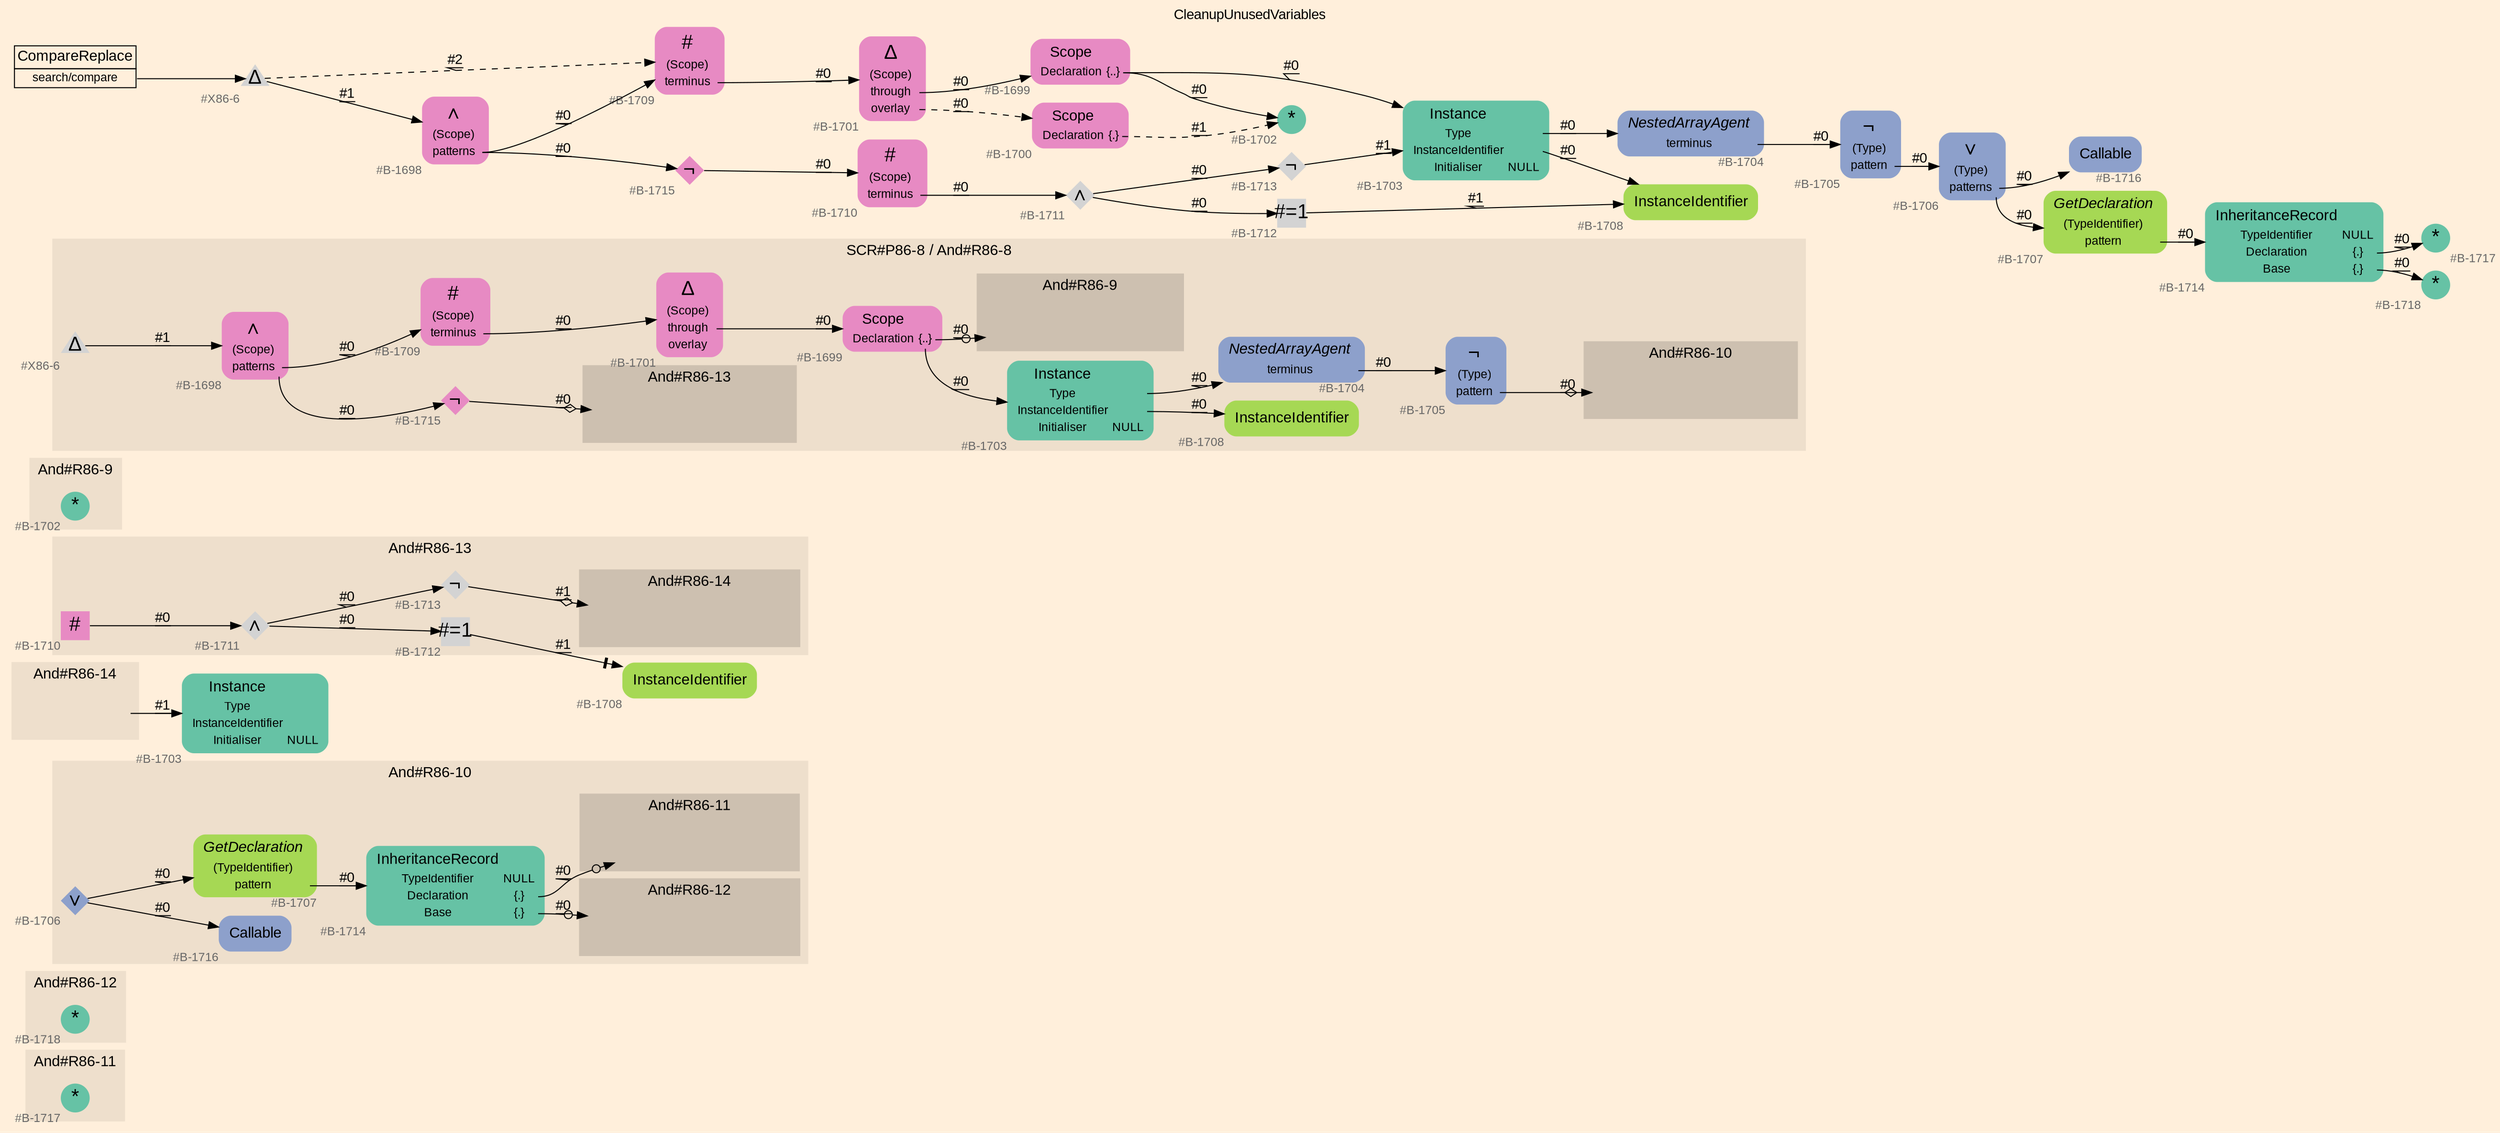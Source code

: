 digraph "CleanupUnusedVariables" {
label = "CleanupUnusedVariables"
labelloc = t
graph [
    rankdir = "LR"
    ranksep = 0.3
    bgcolor = antiquewhite1
    color = black
    fontcolor = black
    fontname = "Arial"
];
node [
    fontname = "Arial"
];
edge [
    fontname = "Arial"
];

// -------------------- figure And#R86-11 --------------------
// -------- region And#R86-11 ----------
subgraph "clusterAnd#R86-11" {
    label = "And#R86-11"
    style = "filled"
    color = antiquewhite2
    fontsize = "15"
    // -------- block And#R86-11/#B-1717 ----------
    "And#R86-11/#B-1717" [
        fillcolor = "/set28/1"
        xlabel = "#B-1717"
        fontsize = "12"
        fontcolor = grey40
        shape = "circle"
        label = <<FONT COLOR="black" POINT-SIZE="20">*</FONT>>
        style = "filled"
        penwidth = 0.0
        fixedsize = true
        width = 0.4
        height = 0.4
    ];
    
}


// -------------------- figure And#R86-12 --------------------
// -------- region And#R86-12 ----------
subgraph "clusterAnd#R86-12" {
    label = "And#R86-12"
    style = "filled"
    color = antiquewhite2
    fontsize = "15"
    // -------- block And#R86-12/#B-1718 ----------
    "And#R86-12/#B-1718" [
        fillcolor = "/set28/1"
        xlabel = "#B-1718"
        fontsize = "12"
        fontcolor = grey40
        shape = "circle"
        label = <<FONT COLOR="black" POINT-SIZE="20">*</FONT>>
        style = "filled"
        penwidth = 0.0
        fixedsize = true
        width = 0.4
        height = 0.4
    ];
    
}


// -------------------- figure And#R86-10 --------------------
// -------- region And#R86-10 ----------
subgraph "clusterAnd#R86-10" {
    label = "And#R86-10"
    style = "filled"
    color = antiquewhite2
    fontsize = "15"
    // -------- block And#R86-10/#B-1716 ----------
    "And#R86-10/#B-1716" [
        fillcolor = "/set28/3"
        xlabel = "#B-1716"
        fontsize = "12"
        fontcolor = grey40
        shape = "plaintext"
        label = <<TABLE BORDER="0" CELLBORDER="0" CELLSPACING="0">
         <TR><TD><FONT COLOR="black" POINT-SIZE="15">Callable</FONT></TD></TR>
        </TABLE>>
        style = "rounded,filled"
    ];
    
    // -------- block And#R86-10/#B-1706 ----------
    "And#R86-10/#B-1706" [
        fillcolor = "/set28/3"
        xlabel = "#B-1706"
        fontsize = "12"
        fontcolor = grey40
        shape = "diamond"
        label = <<FONT COLOR="black" POINT-SIZE="20">∨</FONT>>
        style = "filled"
        penwidth = 0.0
        fixedsize = true
        width = 0.4
        height = 0.4
    ];
    
    // -------- block And#R86-10/#B-1707 ----------
    "And#R86-10/#B-1707" [
        fillcolor = "/set28/5"
        xlabel = "#B-1707"
        fontsize = "12"
        fontcolor = grey40
        shape = "plaintext"
        label = <<TABLE BORDER="0" CELLBORDER="0" CELLSPACING="0">
         <TR><TD><FONT COLOR="black" POINT-SIZE="15"><I>GetDeclaration</I></FONT></TD></TR>
         <TR><TD><FONT COLOR="black" POINT-SIZE="12">(TypeIdentifier)</FONT></TD><TD PORT="port0"></TD></TR>
         <TR><TD><FONT COLOR="black" POINT-SIZE="12">pattern</FONT></TD><TD PORT="port1"></TD></TR>
        </TABLE>>
        style = "rounded,filled"
    ];
    
    // -------- block And#R86-10/#B-1714 ----------
    "And#R86-10/#B-1714" [
        fillcolor = "/set28/1"
        xlabel = "#B-1714"
        fontsize = "12"
        fontcolor = grey40
        shape = "plaintext"
        label = <<TABLE BORDER="0" CELLBORDER="0" CELLSPACING="0">
         <TR><TD><FONT COLOR="black" POINT-SIZE="15">InheritanceRecord</FONT></TD></TR>
         <TR><TD><FONT COLOR="black" POINT-SIZE="12">TypeIdentifier</FONT></TD><TD PORT="port0"><FONT COLOR="black" POINT-SIZE="12">NULL</FONT></TD></TR>
         <TR><TD><FONT COLOR="black" POINT-SIZE="12">Declaration</FONT></TD><TD PORT="port1"><FONT COLOR="black" POINT-SIZE="12">{.}</FONT></TD></TR>
         <TR><TD><FONT COLOR="black" POINT-SIZE="12">Base</FONT></TD><TD PORT="port2"><FONT COLOR="black" POINT-SIZE="12">{.}</FONT></TD></TR>
        </TABLE>>
        style = "rounded,filled"
    ];
    
    // -------- region And#R86-10/And#R86-11 ----------
    subgraph "clusterAnd#R86-10/And#R86-11" {
        label = "And#R86-11"
        style = "filled"
        color = antiquewhite3
        fontsize = "15"
        // -------- block And#R86-10/And#R86-11/#B-1717 ----------
        "And#R86-10/And#R86-11/#B-1717" [
            fillcolor = "/set28/1"
            xlabel = "#B-1717"
            fontsize = "12"
            fontcolor = grey40
            shape = "none"
            style = "invisible"
        ];
        
    }
    
    // -------- region And#R86-10/And#R86-12 ----------
    subgraph "clusterAnd#R86-10/And#R86-12" {
        label = "And#R86-12"
        style = "filled"
        color = antiquewhite3
        fontsize = "15"
        // -------- block And#R86-10/And#R86-12/#B-1718 ----------
        "And#R86-10/And#R86-12/#B-1718" [
            fillcolor = "/set28/1"
            xlabel = "#B-1718"
            fontsize = "12"
            fontcolor = grey40
            shape = "none"
            style = "invisible"
        ];
        
    }
    
}

"And#R86-10/#B-1706" -> "And#R86-10/#B-1716" [
    label = "#0"
    decorate = true
    color = black
    fontcolor = black
];

"And#R86-10/#B-1706" -> "And#R86-10/#B-1707" [
    label = "#0"
    decorate = true
    color = black
    fontcolor = black
];

"And#R86-10/#B-1707":port1 -> "And#R86-10/#B-1714" [
    label = "#0"
    decorate = true
    color = black
    fontcolor = black
];

"And#R86-10/#B-1714":port1 -> "And#R86-10/And#R86-11/#B-1717" [
    arrowhead="normalnoneodot"
    label = "#0"
    decorate = true
    color = black
    fontcolor = black
];

"And#R86-10/#B-1714":port2 -> "And#R86-10/And#R86-12/#B-1718" [
    arrowhead="normalnoneodot"
    label = "#0"
    decorate = true
    color = black
    fontcolor = black
];


// -------------------- figure And#R86-14 --------------------
// -------- region And#R86-14 ----------
subgraph "clusterAnd#R86-14" {
    label = "And#R86-14"
    style = "filled"
    color = antiquewhite2
    fontsize = "15"
    // -------- block And#R86-14/IRIP ----------
    "And#R86-14/IRIP" [
        fontsize = "12"
        fontcolor = grey40
        shape = "none"
        style = "invisible"
    ];
    
}

// -------- block And#R86-14/#B-1703 ----------
"And#R86-14/#B-1703" [
    fillcolor = "/set28/1"
    xlabel = "#B-1703"
    fontsize = "12"
    fontcolor = grey40
    shape = "plaintext"
    label = <<TABLE BORDER="0" CELLBORDER="0" CELLSPACING="0">
     <TR><TD><FONT COLOR="black" POINT-SIZE="15">Instance</FONT></TD></TR>
     <TR><TD><FONT COLOR="black" POINT-SIZE="12">Type</FONT></TD><TD PORT="port0"></TD></TR>
     <TR><TD><FONT COLOR="black" POINT-SIZE="12">InstanceIdentifier</FONT></TD><TD PORT="port1"></TD></TR>
     <TR><TD><FONT COLOR="black" POINT-SIZE="12">Initialiser</FONT></TD><TD PORT="port2"><FONT COLOR="black" POINT-SIZE="12">NULL</FONT></TD></TR>
    </TABLE>>
    style = "rounded,filled"
];

"And#R86-14/IRIP" -> "And#R86-14/#B-1703" [
    label = "#1"
    decorate = true
    color = black
    fontcolor = black
];


// -------------------- figure And#R86-13 --------------------
// -------- region And#R86-13 ----------
subgraph "clusterAnd#R86-13" {
    label = "And#R86-13"
    style = "filled"
    color = antiquewhite2
    fontsize = "15"
    // -------- block And#R86-13/#B-1712 ----------
    "And#R86-13/#B-1712" [
        xlabel = "#B-1712"
        fontsize = "12"
        fontcolor = grey40
        shape = "square"
        label = <<FONT COLOR="black" POINT-SIZE="20">#=1</FONT>>
        style = "filled"
        penwidth = 0.0
        fixedsize = true
        width = 0.4
        height = 0.4
    ];
    
    // -------- block And#R86-13/#B-1711 ----------
    "And#R86-13/#B-1711" [
        xlabel = "#B-1711"
        fontsize = "12"
        fontcolor = grey40
        shape = "diamond"
        label = <<FONT COLOR="black" POINT-SIZE="20">∧</FONT>>
        style = "filled"
        penwidth = 0.0
        fixedsize = true
        width = 0.4
        height = 0.4
    ];
    
    // -------- block And#R86-13/#B-1713 ----------
    "And#R86-13/#B-1713" [
        xlabel = "#B-1713"
        fontsize = "12"
        fontcolor = grey40
        shape = "diamond"
        label = <<FONT COLOR="black" POINT-SIZE="20">¬</FONT>>
        style = "filled"
        penwidth = 0.0
        fixedsize = true
        width = 0.4
        height = 0.4
    ];
    
    // -------- block And#R86-13/#B-1710 ----------
    "And#R86-13/#B-1710" [
        fillcolor = "/set28/4"
        xlabel = "#B-1710"
        fontsize = "12"
        fontcolor = grey40
        shape = "square"
        label = <<FONT COLOR="black" POINT-SIZE="20">#</FONT>>
        style = "filled"
        penwidth = 0.0
        fixedsize = true
        width = 0.4
        height = 0.4
    ];
    
    // -------- region And#R86-13/And#R86-14 ----------
    subgraph "clusterAnd#R86-13/And#R86-14" {
        label = "And#R86-14"
        style = "filled"
        color = antiquewhite3
        fontsize = "15"
        // -------- block And#R86-13/And#R86-14/#B-1703 ----------
        "And#R86-13/And#R86-14/#B-1703" [
            fillcolor = "/set28/1"
            xlabel = "#B-1703"
            fontsize = "12"
            fontcolor = grey40
            shape = "none"
            style = "invisible"
        ];
        
    }
    
}

// -------- block And#R86-13/#B-1708 ----------
"And#R86-13/#B-1708" [
    fillcolor = "/set28/5"
    xlabel = "#B-1708"
    fontsize = "12"
    fontcolor = grey40
    shape = "plaintext"
    label = <<TABLE BORDER="0" CELLBORDER="0" CELLSPACING="0">
     <TR><TD><FONT COLOR="black" POINT-SIZE="15">InstanceIdentifier</FONT></TD></TR>
    </TABLE>>
    style = "rounded,filled"
];

"And#R86-13/#B-1712" -> "And#R86-13/#B-1708" [
    arrowhead="normalnonetee"
    label = "#1"
    decorate = true
    color = black
    fontcolor = black
];

"And#R86-13/#B-1711" -> "And#R86-13/#B-1712" [
    label = "#0"
    decorate = true
    color = black
    fontcolor = black
];

"And#R86-13/#B-1711" -> "And#R86-13/#B-1713" [
    label = "#0"
    decorate = true
    color = black
    fontcolor = black
];

"And#R86-13/#B-1713" -> "And#R86-13/And#R86-14/#B-1703" [
    arrowhead="normalnoneodiamond"
    label = "#1"
    decorate = true
    color = black
    fontcolor = black
];

"And#R86-13/#B-1710" -> "And#R86-13/#B-1711" [
    label = "#0"
    decorate = true
    color = black
    fontcolor = black
];


// -------------------- figure And#R86-9 --------------------
// -------- region And#R86-9 ----------
subgraph "clusterAnd#R86-9" {
    label = "And#R86-9"
    style = "filled"
    color = antiquewhite2
    fontsize = "15"
    // -------- block And#R86-9/#B-1702 ----------
    "And#R86-9/#B-1702" [
        fillcolor = "/set28/1"
        xlabel = "#B-1702"
        fontsize = "12"
        fontcolor = grey40
        shape = "circle"
        label = <<FONT COLOR="black" POINT-SIZE="20">*</FONT>>
        style = "filled"
        penwidth = 0.0
        fixedsize = true
        width = 0.4
        height = 0.4
    ];
    
}


// -------------------- figure And#R86-8 --------------------
// -------- region And#R86-8 ----------
subgraph "clusterAnd#R86-8" {
    label = "SCR#P86-8 / And#R86-8"
    style = "filled"
    color = antiquewhite2
    fontsize = "15"
    // -------- block And#R86-8/#B-1699 ----------
    "And#R86-8/#B-1699" [
        fillcolor = "/set28/4"
        xlabel = "#B-1699"
        fontsize = "12"
        fontcolor = grey40
        shape = "plaintext"
        label = <<TABLE BORDER="0" CELLBORDER="0" CELLSPACING="0">
         <TR><TD><FONT COLOR="black" POINT-SIZE="15">Scope</FONT></TD></TR>
         <TR><TD><FONT COLOR="black" POINT-SIZE="12">Declaration</FONT></TD><TD PORT="port0"><FONT COLOR="black" POINT-SIZE="12">{..}</FONT></TD></TR>
        </TABLE>>
        style = "rounded,filled"
    ];
    
    // -------- block And#R86-8/#B-1698 ----------
    "And#R86-8/#B-1698" [
        fillcolor = "/set28/4"
        xlabel = "#B-1698"
        fontsize = "12"
        fontcolor = grey40
        shape = "plaintext"
        label = <<TABLE BORDER="0" CELLBORDER="0" CELLSPACING="0">
         <TR><TD><FONT COLOR="black" POINT-SIZE="20">∧</FONT></TD></TR>
         <TR><TD><FONT COLOR="black" POINT-SIZE="12">(Scope)</FONT></TD><TD PORT="port0"></TD></TR>
         <TR><TD><FONT COLOR="black" POINT-SIZE="12">patterns</FONT></TD><TD PORT="port1"></TD></TR>
        </TABLE>>
        style = "rounded,filled"
    ];
    
    // -------- block And#R86-8/#X86-6 ----------
    "And#R86-8/#X86-6" [
        xlabel = "#X86-6"
        fontsize = "12"
        fontcolor = grey40
        shape = "triangle"
        label = <<FONT COLOR="black" POINT-SIZE="20">Δ</FONT>>
        style = "filled"
        penwidth = 0.0
        fixedsize = true
        width = 0.4
        height = 0.4
    ];
    
    // -------- block And#R86-8/#B-1708 ----------
    "And#R86-8/#B-1708" [
        fillcolor = "/set28/5"
        xlabel = "#B-1708"
        fontsize = "12"
        fontcolor = grey40
        shape = "plaintext"
        label = <<TABLE BORDER="0" CELLBORDER="0" CELLSPACING="0">
         <TR><TD><FONT COLOR="black" POINT-SIZE="15">InstanceIdentifier</FONT></TD></TR>
        </TABLE>>
        style = "rounded,filled"
    ];
    
    // -------- block And#R86-8/#B-1704 ----------
    "And#R86-8/#B-1704" [
        fillcolor = "/set28/3"
        xlabel = "#B-1704"
        fontsize = "12"
        fontcolor = grey40
        shape = "plaintext"
        label = <<TABLE BORDER="0" CELLBORDER="0" CELLSPACING="0">
         <TR><TD><FONT COLOR="black" POINT-SIZE="15"><I>NestedArrayAgent</I></FONT></TD></TR>
         <TR><TD><FONT COLOR="black" POINT-SIZE="12">terminus</FONT></TD><TD PORT="port0"></TD></TR>
        </TABLE>>
        style = "rounded,filled"
    ];
    
    // -------- block And#R86-8/#B-1715 ----------
    "And#R86-8/#B-1715" [
        fillcolor = "/set28/4"
        xlabel = "#B-1715"
        fontsize = "12"
        fontcolor = grey40
        shape = "diamond"
        label = <<FONT COLOR="black" POINT-SIZE="20">¬</FONT>>
        style = "filled"
        penwidth = 0.0
        fixedsize = true
        width = 0.4
        height = 0.4
    ];
    
    // -------- block And#R86-8/#B-1701 ----------
    "And#R86-8/#B-1701" [
        fillcolor = "/set28/4"
        xlabel = "#B-1701"
        fontsize = "12"
        fontcolor = grey40
        shape = "plaintext"
        label = <<TABLE BORDER="0" CELLBORDER="0" CELLSPACING="0">
         <TR><TD><FONT COLOR="black" POINT-SIZE="20">Δ</FONT></TD></TR>
         <TR><TD><FONT COLOR="black" POINT-SIZE="12">(Scope)</FONT></TD><TD PORT="port0"></TD></TR>
         <TR><TD><FONT COLOR="black" POINT-SIZE="12">through</FONT></TD><TD PORT="port1"></TD></TR>
         <TR><TD><FONT COLOR="black" POINT-SIZE="12">overlay</FONT></TD><TD PORT="port2"></TD></TR>
        </TABLE>>
        style = "rounded,filled"
    ];
    
    // -------- block And#R86-8/#B-1703 ----------
    "And#R86-8/#B-1703" [
        fillcolor = "/set28/1"
        xlabel = "#B-1703"
        fontsize = "12"
        fontcolor = grey40
        shape = "plaintext"
        label = <<TABLE BORDER="0" CELLBORDER="0" CELLSPACING="0">
         <TR><TD><FONT COLOR="black" POINT-SIZE="15">Instance</FONT></TD></TR>
         <TR><TD><FONT COLOR="black" POINT-SIZE="12">Type</FONT></TD><TD PORT="port0"></TD></TR>
         <TR><TD><FONT COLOR="black" POINT-SIZE="12">InstanceIdentifier</FONT></TD><TD PORT="port1"></TD></TR>
         <TR><TD><FONT COLOR="black" POINT-SIZE="12">Initialiser</FONT></TD><TD PORT="port2"><FONT COLOR="black" POINT-SIZE="12">NULL</FONT></TD></TR>
        </TABLE>>
        style = "rounded,filled"
    ];
    
    // -------- block And#R86-8/#B-1709 ----------
    "And#R86-8/#B-1709" [
        fillcolor = "/set28/4"
        xlabel = "#B-1709"
        fontsize = "12"
        fontcolor = grey40
        shape = "plaintext"
        label = <<TABLE BORDER="0" CELLBORDER="0" CELLSPACING="0">
         <TR><TD><FONT COLOR="black" POINT-SIZE="20">#</FONT></TD></TR>
         <TR><TD><FONT COLOR="black" POINT-SIZE="12">(Scope)</FONT></TD><TD PORT="port0"></TD></TR>
         <TR><TD><FONT COLOR="black" POINT-SIZE="12">terminus</FONT></TD><TD PORT="port1"></TD></TR>
        </TABLE>>
        style = "rounded,filled"
    ];
    
    // -------- block And#R86-8/#B-1705 ----------
    "And#R86-8/#B-1705" [
        fillcolor = "/set28/3"
        xlabel = "#B-1705"
        fontsize = "12"
        fontcolor = grey40
        shape = "plaintext"
        label = <<TABLE BORDER="0" CELLBORDER="0" CELLSPACING="0">
         <TR><TD><FONT COLOR="black" POINT-SIZE="20">¬</FONT></TD></TR>
         <TR><TD><FONT COLOR="black" POINT-SIZE="12">(Type)</FONT></TD><TD PORT="port0"></TD></TR>
         <TR><TD><FONT COLOR="black" POINT-SIZE="12">pattern</FONT></TD><TD PORT="port1"></TD></TR>
        </TABLE>>
        style = "rounded,filled"
    ];
    
    // -------- region And#R86-8/And#R86-9 ----------
    subgraph "clusterAnd#R86-8/And#R86-9" {
        label = "And#R86-9"
        style = "filled"
        color = antiquewhite3
        fontsize = "15"
        // -------- block And#R86-8/And#R86-9/#B-1702 ----------
        "And#R86-8/And#R86-9/#B-1702" [
            fillcolor = "/set28/1"
            xlabel = "#B-1702"
            fontsize = "12"
            fontcolor = grey40
            shape = "none"
            style = "invisible"
        ];
        
    }
    
    // -------- region And#R86-8/And#R86-10 ----------
    subgraph "clusterAnd#R86-8/And#R86-10" {
        label = "And#R86-10"
        style = "filled"
        color = antiquewhite3
        fontsize = "15"
        // -------- block And#R86-8/And#R86-10/#B-1706 ----------
        "And#R86-8/And#R86-10/#B-1706" [
            fillcolor = "/set28/3"
            xlabel = "#B-1706"
            fontsize = "12"
            fontcolor = grey40
            shape = "none"
            style = "invisible"
        ];
        
    }
    
    // -------- region And#R86-8/And#R86-13 ----------
    subgraph "clusterAnd#R86-8/And#R86-13" {
        label = "And#R86-13"
        style = "filled"
        color = antiquewhite3
        fontsize = "15"
        // -------- block And#R86-8/And#R86-13/#B-1710 ----------
        "And#R86-8/And#R86-13/#B-1710" [
            fillcolor = "/set28/4"
            xlabel = "#B-1710"
            fontsize = "12"
            fontcolor = grey40
            shape = "none"
            style = "invisible"
        ];
        
    }
    
}

"And#R86-8/#B-1699":port0 -> "And#R86-8/#B-1703" [
    label = "#0"
    decorate = true
    color = black
    fontcolor = black
];

"And#R86-8/#B-1699":port0 -> "And#R86-8/And#R86-9/#B-1702" [
    arrowhead="normalnoneodot"
    label = "#0"
    decorate = true
    color = black
    fontcolor = black
];

"And#R86-8/#B-1698":port1 -> "And#R86-8/#B-1709" [
    label = "#0"
    decorate = true
    color = black
    fontcolor = black
];

"And#R86-8/#B-1698":port1 -> "And#R86-8/#B-1715" [
    label = "#0"
    decorate = true
    color = black
    fontcolor = black
];

"And#R86-8/#X86-6" -> "And#R86-8/#B-1698" [
    label = "#1"
    decorate = true
    color = black
    fontcolor = black
];

"And#R86-8/#B-1704":port0 -> "And#R86-8/#B-1705" [
    label = "#0"
    decorate = true
    color = black
    fontcolor = black
];

"And#R86-8/#B-1715" -> "And#R86-8/And#R86-13/#B-1710" [
    arrowhead="normalnoneodiamond"
    label = "#0"
    decorate = true
    color = black
    fontcolor = black
];

"And#R86-8/#B-1701":port1 -> "And#R86-8/#B-1699" [
    label = "#0"
    decorate = true
    color = black
    fontcolor = black
];

"And#R86-8/#B-1703":port0 -> "And#R86-8/#B-1704" [
    label = "#0"
    decorate = true
    color = black
    fontcolor = black
];

"And#R86-8/#B-1703":port1 -> "And#R86-8/#B-1708" [
    label = "#0"
    decorate = true
    color = black
    fontcolor = black
];

"And#R86-8/#B-1709":port1 -> "And#R86-8/#B-1701" [
    label = "#0"
    decorate = true
    color = black
    fontcolor = black
];

"And#R86-8/#B-1705":port1 -> "And#R86-8/And#R86-10/#B-1706" [
    arrowhead="normalnoneodiamond"
    label = "#0"
    decorate = true
    color = black
    fontcolor = black
];


// -------------------- transformation figure --------------------
// -------- block CR#X86-7 ----------
"CR#X86-7" [
    fillcolor = antiquewhite1
    fontsize = "12"
    fontcolor = grey40
    shape = "plaintext"
    label = <<TABLE BORDER="0" CELLBORDER="1" CELLSPACING="0">
     <TR><TD><FONT COLOR="black" POINT-SIZE="15">CompareReplace</FONT></TD></TR>
     <TR><TD PORT="port0"><FONT COLOR="black" POINT-SIZE="12">search/compare</FONT></TD></TR>
    </TABLE>>
    style = "filled"
    color = black
];

// -------- block #X86-6 ----------
"#X86-6" [
    xlabel = "#X86-6"
    fontsize = "12"
    fontcolor = grey40
    shape = "triangle"
    label = <<FONT COLOR="black" POINT-SIZE="20">Δ</FONT>>
    style = "filled"
    penwidth = 0.0
    fixedsize = true
    width = 0.4
    height = 0.4
];

// -------- block #B-1698 ----------
"#B-1698" [
    fillcolor = "/set28/4"
    xlabel = "#B-1698"
    fontsize = "12"
    fontcolor = grey40
    shape = "plaintext"
    label = <<TABLE BORDER="0" CELLBORDER="0" CELLSPACING="0">
     <TR><TD><FONT COLOR="black" POINT-SIZE="20">∧</FONT></TD></TR>
     <TR><TD><FONT COLOR="black" POINT-SIZE="12">(Scope)</FONT></TD><TD PORT="port0"></TD></TR>
     <TR><TD><FONT COLOR="black" POINT-SIZE="12">patterns</FONT></TD><TD PORT="port1"></TD></TR>
    </TABLE>>
    style = "rounded,filled"
];

// -------- block #B-1709 ----------
"#B-1709" [
    fillcolor = "/set28/4"
    xlabel = "#B-1709"
    fontsize = "12"
    fontcolor = grey40
    shape = "plaintext"
    label = <<TABLE BORDER="0" CELLBORDER="0" CELLSPACING="0">
     <TR><TD><FONT COLOR="black" POINT-SIZE="20">#</FONT></TD></TR>
     <TR><TD><FONT COLOR="black" POINT-SIZE="12">(Scope)</FONT></TD><TD PORT="port0"></TD></TR>
     <TR><TD><FONT COLOR="black" POINT-SIZE="12">terminus</FONT></TD><TD PORT="port1"></TD></TR>
    </TABLE>>
    style = "rounded,filled"
];

// -------- block #B-1701 ----------
"#B-1701" [
    fillcolor = "/set28/4"
    xlabel = "#B-1701"
    fontsize = "12"
    fontcolor = grey40
    shape = "plaintext"
    label = <<TABLE BORDER="0" CELLBORDER="0" CELLSPACING="0">
     <TR><TD><FONT COLOR="black" POINT-SIZE="20">Δ</FONT></TD></TR>
     <TR><TD><FONT COLOR="black" POINT-SIZE="12">(Scope)</FONT></TD><TD PORT="port0"></TD></TR>
     <TR><TD><FONT COLOR="black" POINT-SIZE="12">through</FONT></TD><TD PORT="port1"></TD></TR>
     <TR><TD><FONT COLOR="black" POINT-SIZE="12">overlay</FONT></TD><TD PORT="port2"></TD></TR>
    </TABLE>>
    style = "rounded,filled"
];

// -------- block #B-1699 ----------
"#B-1699" [
    fillcolor = "/set28/4"
    xlabel = "#B-1699"
    fontsize = "12"
    fontcolor = grey40
    shape = "plaintext"
    label = <<TABLE BORDER="0" CELLBORDER="0" CELLSPACING="0">
     <TR><TD><FONT COLOR="black" POINT-SIZE="15">Scope</FONT></TD></TR>
     <TR><TD><FONT COLOR="black" POINT-SIZE="12">Declaration</FONT></TD><TD PORT="port0"><FONT COLOR="black" POINT-SIZE="12">{..}</FONT></TD></TR>
    </TABLE>>
    style = "rounded,filled"
];

// -------- block #B-1703 ----------
"#B-1703" [
    fillcolor = "/set28/1"
    xlabel = "#B-1703"
    fontsize = "12"
    fontcolor = grey40
    shape = "plaintext"
    label = <<TABLE BORDER="0" CELLBORDER="0" CELLSPACING="0">
     <TR><TD><FONT COLOR="black" POINT-SIZE="15">Instance</FONT></TD></TR>
     <TR><TD><FONT COLOR="black" POINT-SIZE="12">Type</FONT></TD><TD PORT="port0"></TD></TR>
     <TR><TD><FONT COLOR="black" POINT-SIZE="12">InstanceIdentifier</FONT></TD><TD PORT="port1"></TD></TR>
     <TR><TD><FONT COLOR="black" POINT-SIZE="12">Initialiser</FONT></TD><TD PORT="port2"><FONT COLOR="black" POINT-SIZE="12">NULL</FONT></TD></TR>
    </TABLE>>
    style = "rounded,filled"
];

// -------- block #B-1704 ----------
"#B-1704" [
    fillcolor = "/set28/3"
    xlabel = "#B-1704"
    fontsize = "12"
    fontcolor = grey40
    shape = "plaintext"
    label = <<TABLE BORDER="0" CELLBORDER="0" CELLSPACING="0">
     <TR><TD><FONT COLOR="black" POINT-SIZE="15"><I>NestedArrayAgent</I></FONT></TD></TR>
     <TR><TD><FONT COLOR="black" POINT-SIZE="12">terminus</FONT></TD><TD PORT="port0"></TD></TR>
    </TABLE>>
    style = "rounded,filled"
];

// -------- block #B-1705 ----------
"#B-1705" [
    fillcolor = "/set28/3"
    xlabel = "#B-1705"
    fontsize = "12"
    fontcolor = grey40
    shape = "plaintext"
    label = <<TABLE BORDER="0" CELLBORDER="0" CELLSPACING="0">
     <TR><TD><FONT COLOR="black" POINT-SIZE="20">¬</FONT></TD></TR>
     <TR><TD><FONT COLOR="black" POINT-SIZE="12">(Type)</FONT></TD><TD PORT="port0"></TD></TR>
     <TR><TD><FONT COLOR="black" POINT-SIZE="12">pattern</FONT></TD><TD PORT="port1"></TD></TR>
    </TABLE>>
    style = "rounded,filled"
];

// -------- block #B-1706 ----------
"#B-1706" [
    fillcolor = "/set28/3"
    xlabel = "#B-1706"
    fontsize = "12"
    fontcolor = grey40
    shape = "plaintext"
    label = <<TABLE BORDER="0" CELLBORDER="0" CELLSPACING="0">
     <TR><TD><FONT COLOR="black" POINT-SIZE="20">∨</FONT></TD></TR>
     <TR><TD><FONT COLOR="black" POINT-SIZE="12">(Type)</FONT></TD><TD PORT="port0"></TD></TR>
     <TR><TD><FONT COLOR="black" POINT-SIZE="12">patterns</FONT></TD><TD PORT="port1"></TD></TR>
    </TABLE>>
    style = "rounded,filled"
];

// -------- block #B-1716 ----------
"#B-1716" [
    fillcolor = "/set28/3"
    xlabel = "#B-1716"
    fontsize = "12"
    fontcolor = grey40
    shape = "plaintext"
    label = <<TABLE BORDER="0" CELLBORDER="0" CELLSPACING="0">
     <TR><TD><FONT COLOR="black" POINT-SIZE="15">Callable</FONT></TD></TR>
    </TABLE>>
    style = "rounded,filled"
];

// -------- block #B-1707 ----------
"#B-1707" [
    fillcolor = "/set28/5"
    xlabel = "#B-1707"
    fontsize = "12"
    fontcolor = grey40
    shape = "plaintext"
    label = <<TABLE BORDER="0" CELLBORDER="0" CELLSPACING="0">
     <TR><TD><FONT COLOR="black" POINT-SIZE="15"><I>GetDeclaration</I></FONT></TD></TR>
     <TR><TD><FONT COLOR="black" POINT-SIZE="12">(TypeIdentifier)</FONT></TD><TD PORT="port0"></TD></TR>
     <TR><TD><FONT COLOR="black" POINT-SIZE="12">pattern</FONT></TD><TD PORT="port1"></TD></TR>
    </TABLE>>
    style = "rounded,filled"
];

// -------- block #B-1714 ----------
"#B-1714" [
    fillcolor = "/set28/1"
    xlabel = "#B-1714"
    fontsize = "12"
    fontcolor = grey40
    shape = "plaintext"
    label = <<TABLE BORDER="0" CELLBORDER="0" CELLSPACING="0">
     <TR><TD><FONT COLOR="black" POINT-SIZE="15">InheritanceRecord</FONT></TD></TR>
     <TR><TD><FONT COLOR="black" POINT-SIZE="12">TypeIdentifier</FONT></TD><TD PORT="port0"><FONT COLOR="black" POINT-SIZE="12">NULL</FONT></TD></TR>
     <TR><TD><FONT COLOR="black" POINT-SIZE="12">Declaration</FONT></TD><TD PORT="port1"><FONT COLOR="black" POINT-SIZE="12">{.}</FONT></TD></TR>
     <TR><TD><FONT COLOR="black" POINT-SIZE="12">Base</FONT></TD><TD PORT="port2"><FONT COLOR="black" POINT-SIZE="12">{.}</FONT></TD></TR>
    </TABLE>>
    style = "rounded,filled"
];

// -------- block #B-1717 ----------
"#B-1717" [
    fillcolor = "/set28/1"
    xlabel = "#B-1717"
    fontsize = "12"
    fontcolor = grey40
    shape = "circle"
    label = <<FONT COLOR="black" POINT-SIZE="20">*</FONT>>
    style = "filled"
    penwidth = 0.0
    fixedsize = true
    width = 0.4
    height = 0.4
];

// -------- block #B-1718 ----------
"#B-1718" [
    fillcolor = "/set28/1"
    xlabel = "#B-1718"
    fontsize = "12"
    fontcolor = grey40
    shape = "circle"
    label = <<FONT COLOR="black" POINT-SIZE="20">*</FONT>>
    style = "filled"
    penwidth = 0.0
    fixedsize = true
    width = 0.4
    height = 0.4
];

// -------- block #B-1708 ----------
"#B-1708" [
    fillcolor = "/set28/5"
    xlabel = "#B-1708"
    fontsize = "12"
    fontcolor = grey40
    shape = "plaintext"
    label = <<TABLE BORDER="0" CELLBORDER="0" CELLSPACING="0">
     <TR><TD><FONT COLOR="black" POINT-SIZE="15">InstanceIdentifier</FONT></TD></TR>
    </TABLE>>
    style = "rounded,filled"
];

// -------- block #B-1702 ----------
"#B-1702" [
    fillcolor = "/set28/1"
    xlabel = "#B-1702"
    fontsize = "12"
    fontcolor = grey40
    shape = "circle"
    label = <<FONT COLOR="black" POINT-SIZE="20">*</FONT>>
    style = "filled"
    penwidth = 0.0
    fixedsize = true
    width = 0.4
    height = 0.4
];

// -------- block #B-1700 ----------
"#B-1700" [
    fillcolor = "/set28/4"
    xlabel = "#B-1700"
    fontsize = "12"
    fontcolor = grey40
    shape = "plaintext"
    label = <<TABLE BORDER="0" CELLBORDER="0" CELLSPACING="0">
     <TR><TD><FONT COLOR="black" POINT-SIZE="15">Scope</FONT></TD></TR>
     <TR><TD><FONT COLOR="black" POINT-SIZE="12">Declaration</FONT></TD><TD PORT="port0"><FONT COLOR="black" POINT-SIZE="12">{.}</FONT></TD></TR>
    </TABLE>>
    style = "rounded,filled"
];

// -------- block #B-1715 ----------
"#B-1715" [
    fillcolor = "/set28/4"
    xlabel = "#B-1715"
    fontsize = "12"
    fontcolor = grey40
    shape = "diamond"
    label = <<FONT COLOR="black" POINT-SIZE="20">¬</FONT>>
    style = "filled"
    penwidth = 0.0
    fixedsize = true
    width = 0.4
    height = 0.4
];

// -------- block #B-1710 ----------
"#B-1710" [
    fillcolor = "/set28/4"
    xlabel = "#B-1710"
    fontsize = "12"
    fontcolor = grey40
    shape = "plaintext"
    label = <<TABLE BORDER="0" CELLBORDER="0" CELLSPACING="0">
     <TR><TD><FONT COLOR="black" POINT-SIZE="20">#</FONT></TD></TR>
     <TR><TD><FONT COLOR="black" POINT-SIZE="12">(Scope)</FONT></TD><TD PORT="port0"></TD></TR>
     <TR><TD><FONT COLOR="black" POINT-SIZE="12">terminus</FONT></TD><TD PORT="port1"></TD></TR>
    </TABLE>>
    style = "rounded,filled"
];

// -------- block #B-1711 ----------
"#B-1711" [
    xlabel = "#B-1711"
    fontsize = "12"
    fontcolor = grey40
    shape = "diamond"
    label = <<FONT COLOR="black" POINT-SIZE="20">∧</FONT>>
    style = "filled"
    penwidth = 0.0
    fixedsize = true
    width = 0.4
    height = 0.4
];

// -------- block #B-1712 ----------
"#B-1712" [
    xlabel = "#B-1712"
    fontsize = "12"
    fontcolor = grey40
    shape = "square"
    label = <<FONT COLOR="black" POINT-SIZE="20">#=1</FONT>>
    style = "filled"
    penwidth = 0.0
    fixedsize = true
    width = 0.4
    height = 0.4
];

// -------- block #B-1713 ----------
"#B-1713" [
    xlabel = "#B-1713"
    fontsize = "12"
    fontcolor = grey40
    shape = "diamond"
    label = <<FONT COLOR="black" POINT-SIZE="20">¬</FONT>>
    style = "filled"
    penwidth = 0.0
    fixedsize = true
    width = 0.4
    height = 0.4
];

"CR#X86-7":port0 -> "#X86-6" [
    label = ""
    decorate = true
    color = black
    fontcolor = black
];

"#X86-6" -> "#B-1698" [
    label = "#1"
    decorate = true
    color = black
    fontcolor = black
];

"#X86-6" -> "#B-1709" [
    style="dashed"
    label = "#2"
    decorate = true
    color = black
    fontcolor = black
];

"#B-1698":port1 -> "#B-1709" [
    label = "#0"
    decorate = true
    color = black
    fontcolor = black
];

"#B-1698":port1 -> "#B-1715" [
    label = "#0"
    decorate = true
    color = black
    fontcolor = black
];

"#B-1709":port1 -> "#B-1701" [
    label = "#0"
    decorate = true
    color = black
    fontcolor = black
];

"#B-1701":port1 -> "#B-1699" [
    label = "#0"
    decorate = true
    color = black
    fontcolor = black
];

"#B-1701":port2 -> "#B-1700" [
    style="dashed"
    label = "#0"
    decorate = true
    color = black
    fontcolor = black
];

"#B-1699":port0 -> "#B-1703" [
    label = "#0"
    decorate = true
    color = black
    fontcolor = black
];

"#B-1699":port0 -> "#B-1702" [
    label = "#0"
    decorate = true
    color = black
    fontcolor = black
];

"#B-1703":port0 -> "#B-1704" [
    label = "#0"
    decorate = true
    color = black
    fontcolor = black
];

"#B-1703":port1 -> "#B-1708" [
    label = "#0"
    decorate = true
    color = black
    fontcolor = black
];

"#B-1704":port0 -> "#B-1705" [
    label = "#0"
    decorate = true
    color = black
    fontcolor = black
];

"#B-1705":port1 -> "#B-1706" [
    label = "#0"
    decorate = true
    color = black
    fontcolor = black
];

"#B-1706":port1 -> "#B-1716" [
    label = "#0"
    decorate = true
    color = black
    fontcolor = black
];

"#B-1706":port1 -> "#B-1707" [
    label = "#0"
    decorate = true
    color = black
    fontcolor = black
];

"#B-1707":port1 -> "#B-1714" [
    label = "#0"
    decorate = true
    color = black
    fontcolor = black
];

"#B-1714":port1 -> "#B-1717" [
    label = "#0"
    decorate = true
    color = black
    fontcolor = black
];

"#B-1714":port2 -> "#B-1718" [
    label = "#0"
    decorate = true
    color = black
    fontcolor = black
];

"#B-1700":port0 -> "#B-1702" [
    style="dashed"
    label = "#1"
    decorate = true
    color = black
    fontcolor = black
];

"#B-1715" -> "#B-1710" [
    label = "#0"
    decorate = true
    color = black
    fontcolor = black
];

"#B-1710":port1 -> "#B-1711" [
    label = "#0"
    decorate = true
    color = black
    fontcolor = black
];

"#B-1711" -> "#B-1712" [
    label = "#0"
    decorate = true
    color = black
    fontcolor = black
];

"#B-1711" -> "#B-1713" [
    label = "#0"
    decorate = true
    color = black
    fontcolor = black
];

"#B-1712" -> "#B-1708" [
    label = "#1"
    decorate = true
    color = black
    fontcolor = black
];

"#B-1713" -> "#B-1703" [
    label = "#1"
    decorate = true
    color = black
    fontcolor = black
];


}
